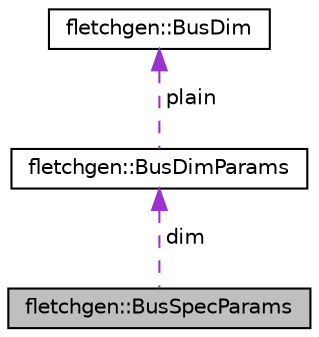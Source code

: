 digraph "fletchgen::BusSpecParams"
{
 // LATEX_PDF_SIZE
  edge [fontname="Helvetica",fontsize="10",labelfontname="Helvetica",labelfontsize="10"];
  node [fontname="Helvetica",fontsize="10",shape=record];
  Node1 [label="fletchgen::BusSpecParams",height=0.2,width=0.4,color="black", fillcolor="grey75", style="filled", fontcolor="black",tooltip="Holds bus parameters and function based on bus dimensions, that has actual nodes representing the dim..."];
  Node2 -> Node1 [dir="back",color="darkorchid3",fontsize="10",style="dashed",label=" dim" ,fontname="Helvetica"];
  Node2 [label="fletchgen::BusDimParams",height=0.2,width=0.4,color="black", fillcolor="white", style="filled",URL="$structfletchgen_1_1_bus_dim_params.html",tooltip="Holds bus parameters based on bus dimensions, that has actual nodes representing the dimensions."];
  Node3 -> Node2 [dir="back",color="darkorchid3",fontsize="10",style="dashed",label=" plain" ,fontname="Helvetica"];
  Node3 [label="fletchgen::BusDim",height=0.2,width=0.4,color="black", fillcolor="white", style="filled",URL="$structfletchgen_1_1_bus_dim.html",tooltip="Holds bus interface dimensions."];
}
